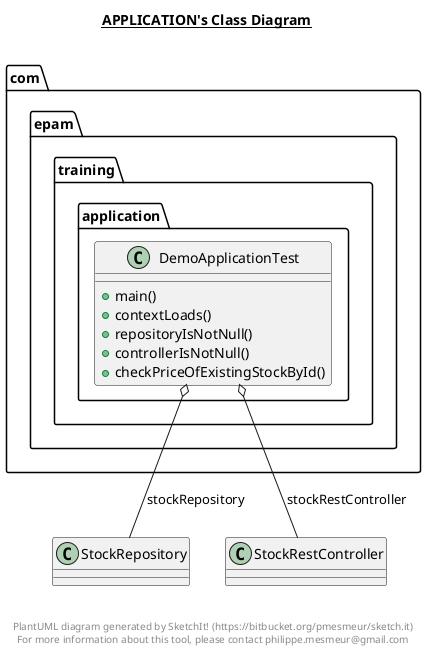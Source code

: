 @startuml

title __APPLICATION's Class Diagram__\n

  package com.epam.training.application {
    class DemoApplicationTest {
        + main()
        + contextLoads()
        + repositoryIsNotNull()
        + controllerIsNotNull()
        + checkPriceOfExistingStockById()
    }
  }
  

  DemoApplicationTest o-- StockRepository : stockRepository
  DemoApplicationTest o-- StockRestController : stockRestController


right footer


PlantUML diagram generated by SketchIt! (https://bitbucket.org/pmesmeur/sketch.it)
For more information about this tool, please contact philippe.mesmeur@gmail.com
endfooter

@enduml
